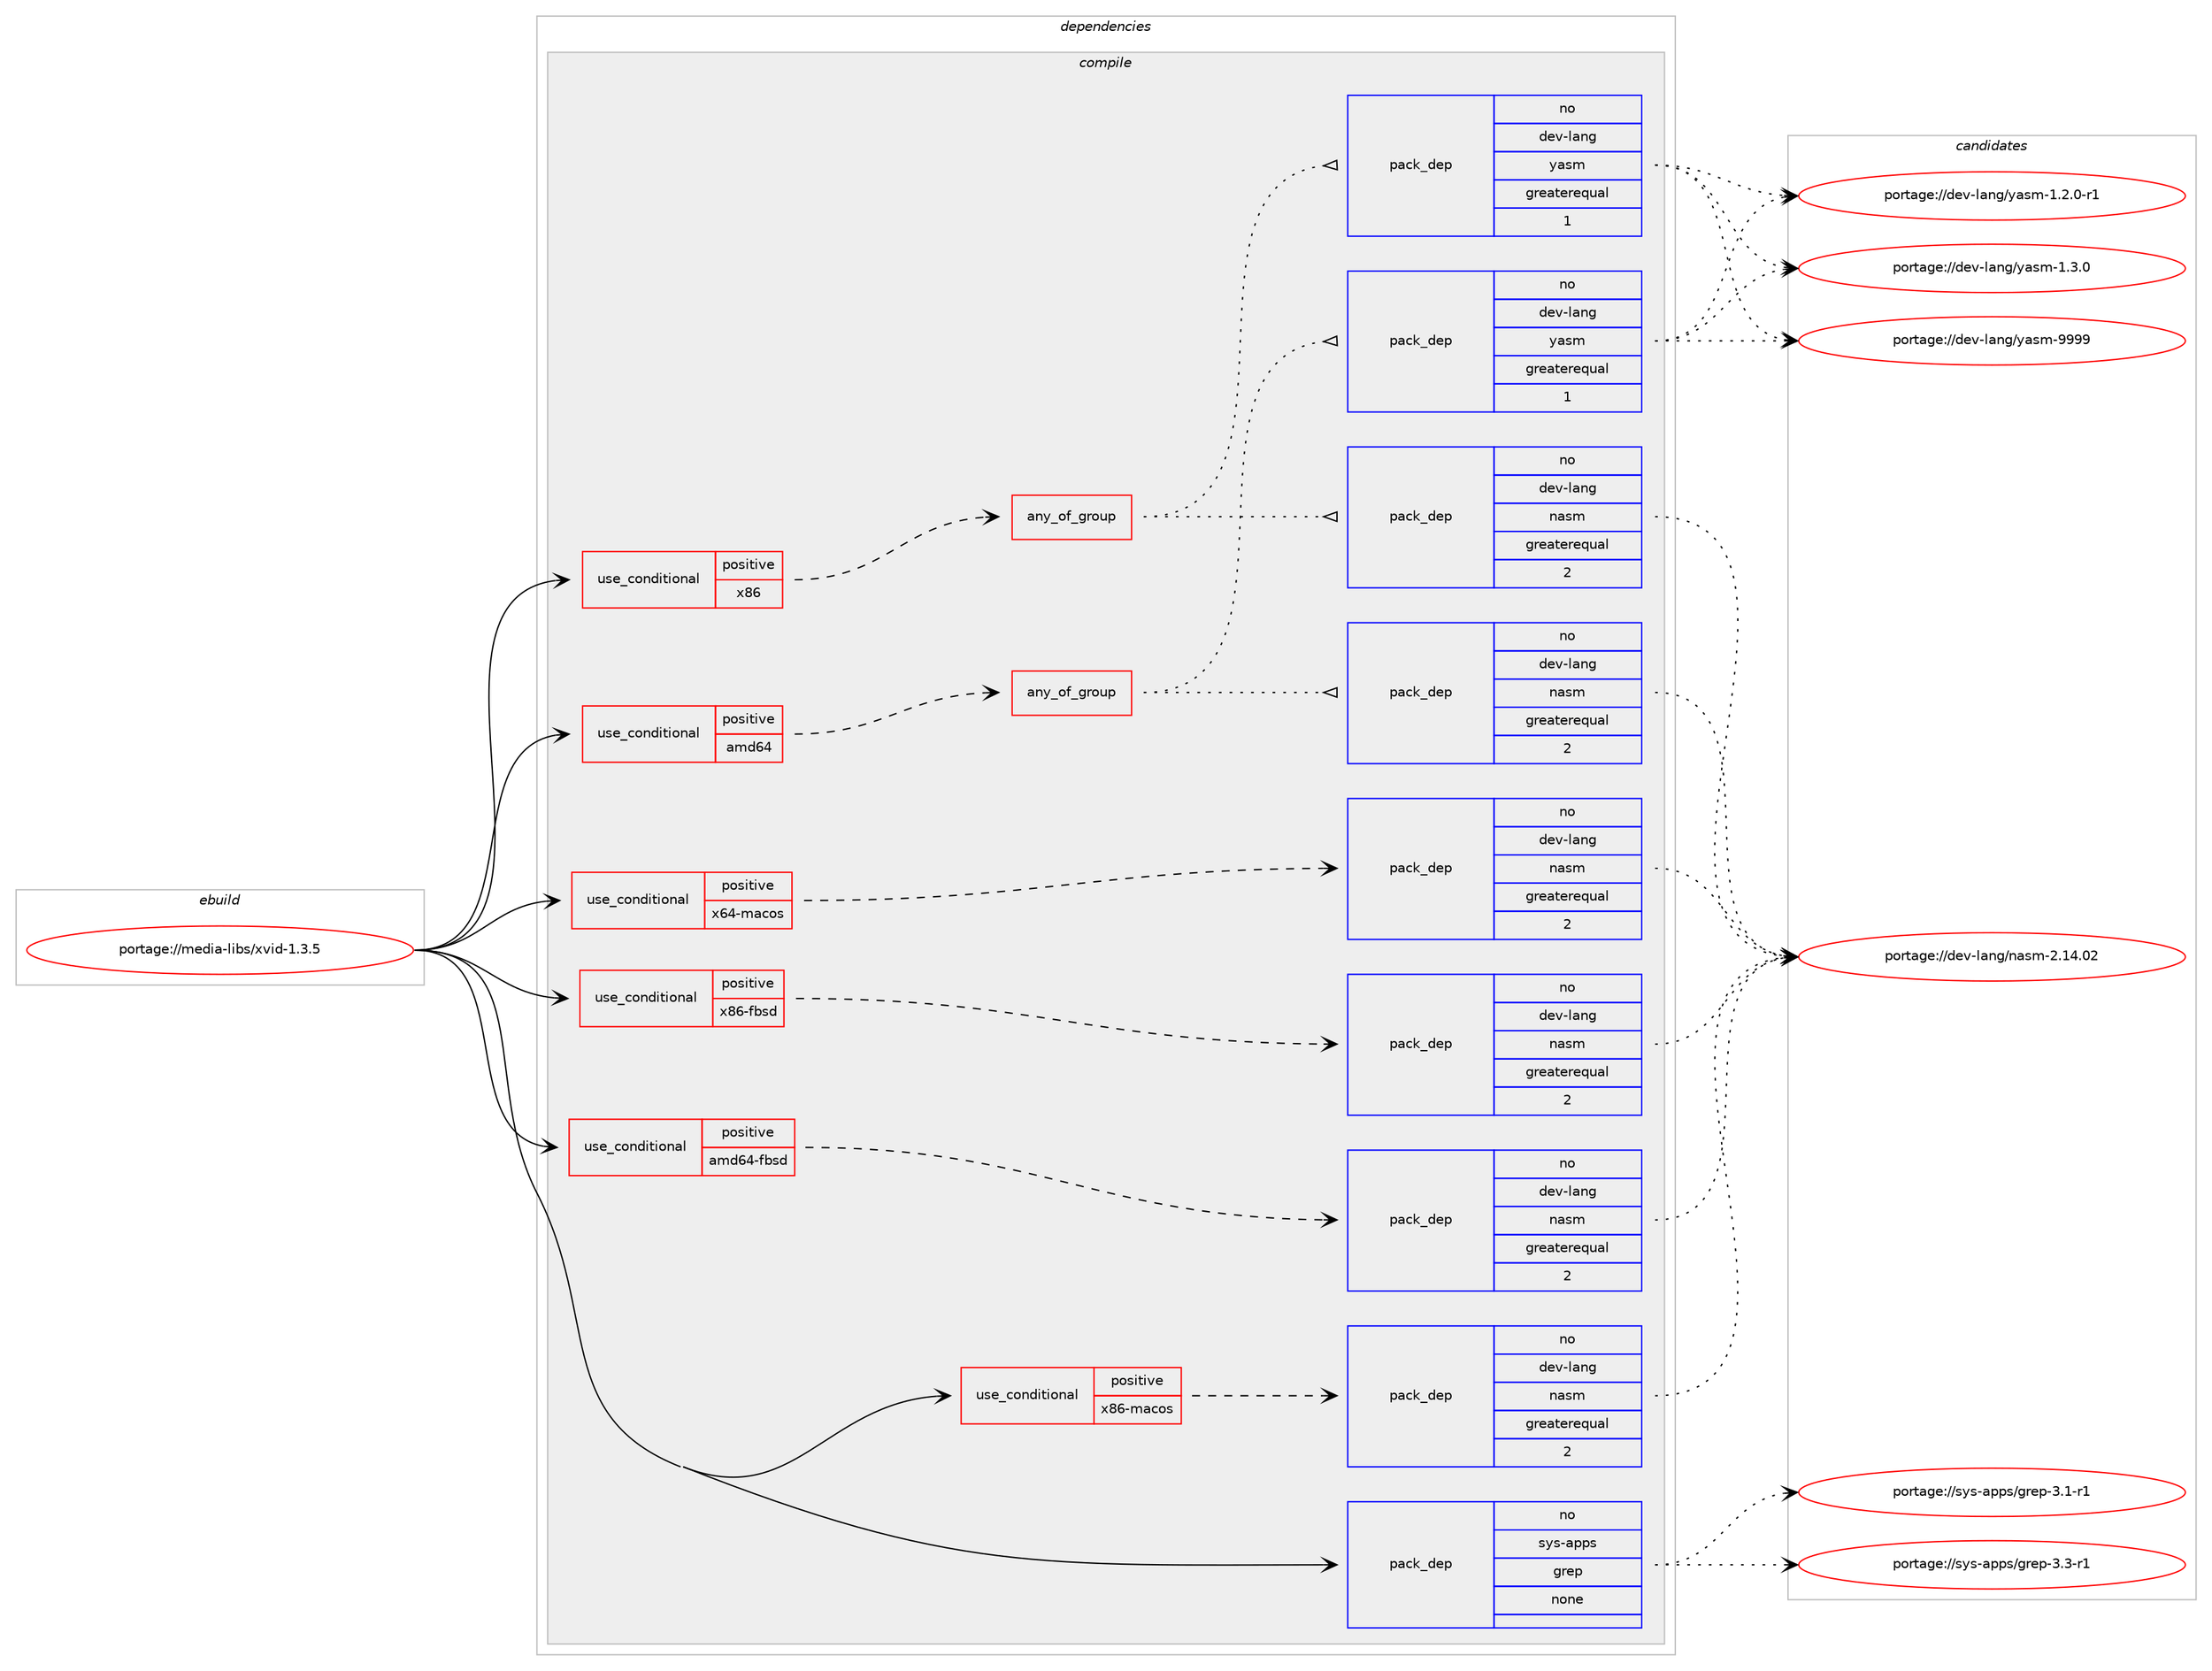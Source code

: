 digraph prolog {

# *************
# Graph options
# *************

newrank=true;
concentrate=true;
compound=true;
graph [rankdir=LR,fontname=Helvetica,fontsize=10,ranksep=1.5];#, ranksep=2.5, nodesep=0.2];
edge  [arrowhead=vee];
node  [fontname=Helvetica,fontsize=10];

# **********
# The ebuild
# **********

subgraph cluster_leftcol {
color=gray;
rank=same;
label=<<i>ebuild</i>>;
id [label="portage://media-libs/xvid-1.3.5", color=red, width=4, href="../media-libs/xvid-1.3.5.svg"];
}

# ****************
# The dependencies
# ****************

subgraph cluster_midcol {
color=gray;
label=<<i>dependencies</i>>;
subgraph cluster_compile {
fillcolor="#eeeeee";
style=filled;
label=<<i>compile</i>>;
subgraph cond81462 {
dependency325551 [label=<<TABLE BORDER="0" CELLBORDER="1" CELLSPACING="0" CELLPADDING="4"><TR><TD ROWSPAN="3" CELLPADDING="10">use_conditional</TD></TR><TR><TD>positive</TD></TR><TR><TD>amd64</TD></TR></TABLE>>, shape=none, color=red];
subgraph any5227 {
dependency325552 [label=<<TABLE BORDER="0" CELLBORDER="1" CELLSPACING="0" CELLPADDING="4"><TR><TD CELLPADDING="10">any_of_group</TD></TR></TABLE>>, shape=none, color=red];subgraph pack238719 {
dependency325553 [label=<<TABLE BORDER="0" CELLBORDER="1" CELLSPACING="0" CELLPADDING="4" WIDTH="220"><TR><TD ROWSPAN="6" CELLPADDING="30">pack_dep</TD></TR><TR><TD WIDTH="110">no</TD></TR><TR><TD>dev-lang</TD></TR><TR><TD>yasm</TD></TR><TR><TD>greaterequal</TD></TR><TR><TD>1</TD></TR></TABLE>>, shape=none, color=blue];
}
dependency325552:e -> dependency325553:w [weight=20,style="dotted",arrowhead="oinv"];
subgraph pack238720 {
dependency325554 [label=<<TABLE BORDER="0" CELLBORDER="1" CELLSPACING="0" CELLPADDING="4" WIDTH="220"><TR><TD ROWSPAN="6" CELLPADDING="30">pack_dep</TD></TR><TR><TD WIDTH="110">no</TD></TR><TR><TD>dev-lang</TD></TR><TR><TD>nasm</TD></TR><TR><TD>greaterequal</TD></TR><TR><TD>2</TD></TR></TABLE>>, shape=none, color=blue];
}
dependency325552:e -> dependency325554:w [weight=20,style="dotted",arrowhead="oinv"];
}
dependency325551:e -> dependency325552:w [weight=20,style="dashed",arrowhead="vee"];
}
id:e -> dependency325551:w [weight=20,style="solid",arrowhead="vee"];
subgraph cond81463 {
dependency325555 [label=<<TABLE BORDER="0" CELLBORDER="1" CELLSPACING="0" CELLPADDING="4"><TR><TD ROWSPAN="3" CELLPADDING="10">use_conditional</TD></TR><TR><TD>positive</TD></TR><TR><TD>amd64-fbsd</TD></TR></TABLE>>, shape=none, color=red];
subgraph pack238721 {
dependency325556 [label=<<TABLE BORDER="0" CELLBORDER="1" CELLSPACING="0" CELLPADDING="4" WIDTH="220"><TR><TD ROWSPAN="6" CELLPADDING="30">pack_dep</TD></TR><TR><TD WIDTH="110">no</TD></TR><TR><TD>dev-lang</TD></TR><TR><TD>nasm</TD></TR><TR><TD>greaterequal</TD></TR><TR><TD>2</TD></TR></TABLE>>, shape=none, color=blue];
}
dependency325555:e -> dependency325556:w [weight=20,style="dashed",arrowhead="vee"];
}
id:e -> dependency325555:w [weight=20,style="solid",arrowhead="vee"];
subgraph cond81464 {
dependency325557 [label=<<TABLE BORDER="0" CELLBORDER="1" CELLSPACING="0" CELLPADDING="4"><TR><TD ROWSPAN="3" CELLPADDING="10">use_conditional</TD></TR><TR><TD>positive</TD></TR><TR><TD>x64-macos</TD></TR></TABLE>>, shape=none, color=red];
subgraph pack238722 {
dependency325558 [label=<<TABLE BORDER="0" CELLBORDER="1" CELLSPACING="0" CELLPADDING="4" WIDTH="220"><TR><TD ROWSPAN="6" CELLPADDING="30">pack_dep</TD></TR><TR><TD WIDTH="110">no</TD></TR><TR><TD>dev-lang</TD></TR><TR><TD>nasm</TD></TR><TR><TD>greaterequal</TD></TR><TR><TD>2</TD></TR></TABLE>>, shape=none, color=blue];
}
dependency325557:e -> dependency325558:w [weight=20,style="dashed",arrowhead="vee"];
}
id:e -> dependency325557:w [weight=20,style="solid",arrowhead="vee"];
subgraph cond81465 {
dependency325559 [label=<<TABLE BORDER="0" CELLBORDER="1" CELLSPACING="0" CELLPADDING="4"><TR><TD ROWSPAN="3" CELLPADDING="10">use_conditional</TD></TR><TR><TD>positive</TD></TR><TR><TD>x86</TD></TR></TABLE>>, shape=none, color=red];
subgraph any5228 {
dependency325560 [label=<<TABLE BORDER="0" CELLBORDER="1" CELLSPACING="0" CELLPADDING="4"><TR><TD CELLPADDING="10">any_of_group</TD></TR></TABLE>>, shape=none, color=red];subgraph pack238723 {
dependency325561 [label=<<TABLE BORDER="0" CELLBORDER="1" CELLSPACING="0" CELLPADDING="4" WIDTH="220"><TR><TD ROWSPAN="6" CELLPADDING="30">pack_dep</TD></TR><TR><TD WIDTH="110">no</TD></TR><TR><TD>dev-lang</TD></TR><TR><TD>yasm</TD></TR><TR><TD>greaterequal</TD></TR><TR><TD>1</TD></TR></TABLE>>, shape=none, color=blue];
}
dependency325560:e -> dependency325561:w [weight=20,style="dotted",arrowhead="oinv"];
subgraph pack238724 {
dependency325562 [label=<<TABLE BORDER="0" CELLBORDER="1" CELLSPACING="0" CELLPADDING="4" WIDTH="220"><TR><TD ROWSPAN="6" CELLPADDING="30">pack_dep</TD></TR><TR><TD WIDTH="110">no</TD></TR><TR><TD>dev-lang</TD></TR><TR><TD>nasm</TD></TR><TR><TD>greaterequal</TD></TR><TR><TD>2</TD></TR></TABLE>>, shape=none, color=blue];
}
dependency325560:e -> dependency325562:w [weight=20,style="dotted",arrowhead="oinv"];
}
dependency325559:e -> dependency325560:w [weight=20,style="dashed",arrowhead="vee"];
}
id:e -> dependency325559:w [weight=20,style="solid",arrowhead="vee"];
subgraph cond81466 {
dependency325563 [label=<<TABLE BORDER="0" CELLBORDER="1" CELLSPACING="0" CELLPADDING="4"><TR><TD ROWSPAN="3" CELLPADDING="10">use_conditional</TD></TR><TR><TD>positive</TD></TR><TR><TD>x86-fbsd</TD></TR></TABLE>>, shape=none, color=red];
subgraph pack238725 {
dependency325564 [label=<<TABLE BORDER="0" CELLBORDER="1" CELLSPACING="0" CELLPADDING="4" WIDTH="220"><TR><TD ROWSPAN="6" CELLPADDING="30">pack_dep</TD></TR><TR><TD WIDTH="110">no</TD></TR><TR><TD>dev-lang</TD></TR><TR><TD>nasm</TD></TR><TR><TD>greaterequal</TD></TR><TR><TD>2</TD></TR></TABLE>>, shape=none, color=blue];
}
dependency325563:e -> dependency325564:w [weight=20,style="dashed",arrowhead="vee"];
}
id:e -> dependency325563:w [weight=20,style="solid",arrowhead="vee"];
subgraph cond81467 {
dependency325565 [label=<<TABLE BORDER="0" CELLBORDER="1" CELLSPACING="0" CELLPADDING="4"><TR><TD ROWSPAN="3" CELLPADDING="10">use_conditional</TD></TR><TR><TD>positive</TD></TR><TR><TD>x86-macos</TD></TR></TABLE>>, shape=none, color=red];
subgraph pack238726 {
dependency325566 [label=<<TABLE BORDER="0" CELLBORDER="1" CELLSPACING="0" CELLPADDING="4" WIDTH="220"><TR><TD ROWSPAN="6" CELLPADDING="30">pack_dep</TD></TR><TR><TD WIDTH="110">no</TD></TR><TR><TD>dev-lang</TD></TR><TR><TD>nasm</TD></TR><TR><TD>greaterequal</TD></TR><TR><TD>2</TD></TR></TABLE>>, shape=none, color=blue];
}
dependency325565:e -> dependency325566:w [weight=20,style="dashed",arrowhead="vee"];
}
id:e -> dependency325565:w [weight=20,style="solid",arrowhead="vee"];
subgraph pack238727 {
dependency325567 [label=<<TABLE BORDER="0" CELLBORDER="1" CELLSPACING="0" CELLPADDING="4" WIDTH="220"><TR><TD ROWSPAN="6" CELLPADDING="30">pack_dep</TD></TR><TR><TD WIDTH="110">no</TD></TR><TR><TD>sys-apps</TD></TR><TR><TD>grep</TD></TR><TR><TD>none</TD></TR><TR><TD></TD></TR></TABLE>>, shape=none, color=blue];
}
id:e -> dependency325567:w [weight=20,style="solid",arrowhead="vee"];
}
subgraph cluster_compileandrun {
fillcolor="#eeeeee";
style=filled;
label=<<i>compile and run</i>>;
}
subgraph cluster_run {
fillcolor="#eeeeee";
style=filled;
label=<<i>run</i>>;
}
}

# **************
# The candidates
# **************

subgraph cluster_choices {
rank=same;
color=gray;
label=<<i>candidates</i>>;

subgraph choice238719 {
color=black;
nodesep=1;
choiceportage100101118451089711010347121971151094549465046484511449 [label="portage://dev-lang/yasm-1.2.0-r1", color=red, width=4,href="../dev-lang/yasm-1.2.0-r1.svg"];
choiceportage10010111845108971101034712197115109454946514648 [label="portage://dev-lang/yasm-1.3.0", color=red, width=4,href="../dev-lang/yasm-1.3.0.svg"];
choiceportage100101118451089711010347121971151094557575757 [label="portage://dev-lang/yasm-9999", color=red, width=4,href="../dev-lang/yasm-9999.svg"];
dependency325553:e -> choiceportage100101118451089711010347121971151094549465046484511449:w [style=dotted,weight="100"];
dependency325553:e -> choiceportage10010111845108971101034712197115109454946514648:w [style=dotted,weight="100"];
dependency325553:e -> choiceportage100101118451089711010347121971151094557575757:w [style=dotted,weight="100"];
}
subgraph choice238720 {
color=black;
nodesep=1;
choiceportage100101118451089711010347110971151094550464952464850 [label="portage://dev-lang/nasm-2.14.02", color=red, width=4,href="../dev-lang/nasm-2.14.02.svg"];
dependency325554:e -> choiceportage100101118451089711010347110971151094550464952464850:w [style=dotted,weight="100"];
}
subgraph choice238721 {
color=black;
nodesep=1;
choiceportage100101118451089711010347110971151094550464952464850 [label="portage://dev-lang/nasm-2.14.02", color=red, width=4,href="../dev-lang/nasm-2.14.02.svg"];
dependency325556:e -> choiceportage100101118451089711010347110971151094550464952464850:w [style=dotted,weight="100"];
}
subgraph choice238722 {
color=black;
nodesep=1;
choiceportage100101118451089711010347110971151094550464952464850 [label="portage://dev-lang/nasm-2.14.02", color=red, width=4,href="../dev-lang/nasm-2.14.02.svg"];
dependency325558:e -> choiceportage100101118451089711010347110971151094550464952464850:w [style=dotted,weight="100"];
}
subgraph choice238723 {
color=black;
nodesep=1;
choiceportage100101118451089711010347121971151094549465046484511449 [label="portage://dev-lang/yasm-1.2.0-r1", color=red, width=4,href="../dev-lang/yasm-1.2.0-r1.svg"];
choiceportage10010111845108971101034712197115109454946514648 [label="portage://dev-lang/yasm-1.3.0", color=red, width=4,href="../dev-lang/yasm-1.3.0.svg"];
choiceportage100101118451089711010347121971151094557575757 [label="portage://dev-lang/yasm-9999", color=red, width=4,href="../dev-lang/yasm-9999.svg"];
dependency325561:e -> choiceportage100101118451089711010347121971151094549465046484511449:w [style=dotted,weight="100"];
dependency325561:e -> choiceportage10010111845108971101034712197115109454946514648:w [style=dotted,weight="100"];
dependency325561:e -> choiceportage100101118451089711010347121971151094557575757:w [style=dotted,weight="100"];
}
subgraph choice238724 {
color=black;
nodesep=1;
choiceportage100101118451089711010347110971151094550464952464850 [label="portage://dev-lang/nasm-2.14.02", color=red, width=4,href="../dev-lang/nasm-2.14.02.svg"];
dependency325562:e -> choiceportage100101118451089711010347110971151094550464952464850:w [style=dotted,weight="100"];
}
subgraph choice238725 {
color=black;
nodesep=1;
choiceportage100101118451089711010347110971151094550464952464850 [label="portage://dev-lang/nasm-2.14.02", color=red, width=4,href="../dev-lang/nasm-2.14.02.svg"];
dependency325564:e -> choiceportage100101118451089711010347110971151094550464952464850:w [style=dotted,weight="100"];
}
subgraph choice238726 {
color=black;
nodesep=1;
choiceportage100101118451089711010347110971151094550464952464850 [label="portage://dev-lang/nasm-2.14.02", color=red, width=4,href="../dev-lang/nasm-2.14.02.svg"];
dependency325566:e -> choiceportage100101118451089711010347110971151094550464952464850:w [style=dotted,weight="100"];
}
subgraph choice238727 {
color=black;
nodesep=1;
choiceportage115121115459711211211547103114101112455146494511449 [label="portage://sys-apps/grep-3.1-r1", color=red, width=4,href="../sys-apps/grep-3.1-r1.svg"];
choiceportage115121115459711211211547103114101112455146514511449 [label="portage://sys-apps/grep-3.3-r1", color=red, width=4,href="../sys-apps/grep-3.3-r1.svg"];
dependency325567:e -> choiceportage115121115459711211211547103114101112455146494511449:w [style=dotted,weight="100"];
dependency325567:e -> choiceportage115121115459711211211547103114101112455146514511449:w [style=dotted,weight="100"];
}
}

}
